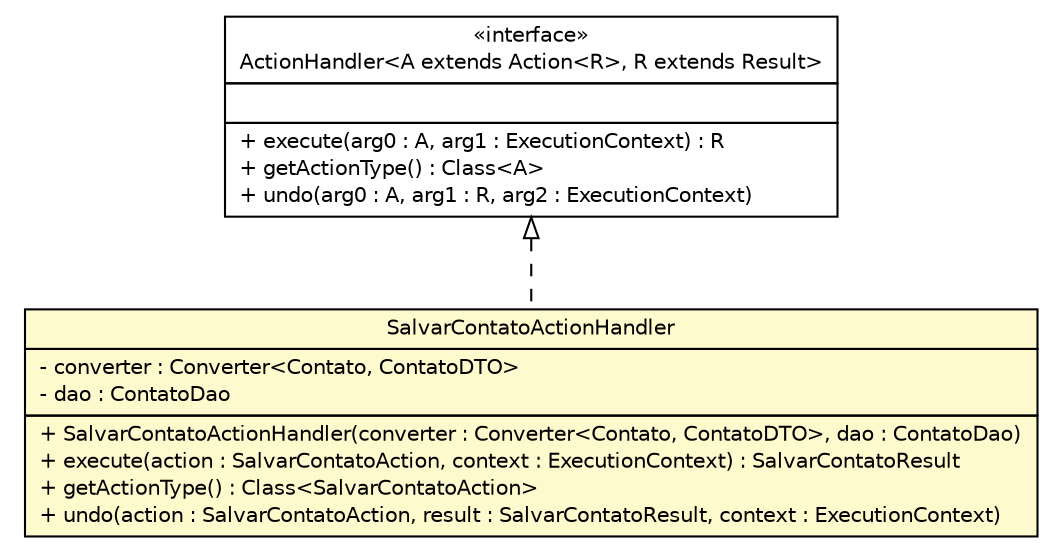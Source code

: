 #!/usr/local/bin/dot
#
# Class diagram 
# Generated by UMLGraph version 5.1 (http://www.umlgraph.org/)
#

digraph G {
	edge [fontname="Helvetica",fontsize=10,labelfontname="Helvetica",labelfontsize=10];
	node [fontname="Helvetica",fontsize=10,shape=plaintext];
	nodesep=0.25;
	ranksep=0.5;
	// br.net.meditec.server.actionhandler.SalvarContatoActionHandler
	c7351 [label=<<table title="br.net.meditec.server.actionhandler.SalvarContatoActionHandler" border="0" cellborder="1" cellspacing="0" cellpadding="2" port="p" bgcolor="lemonChiffon" href="./SalvarContatoActionHandler.html">
		<tr><td><table border="0" cellspacing="0" cellpadding="1">
<tr><td align="center" balign="center"> SalvarContatoActionHandler </td></tr>
		</table></td></tr>
		<tr><td><table border="0" cellspacing="0" cellpadding="1">
<tr><td align="left" balign="left"> - converter : Converter&lt;Contato, ContatoDTO&gt; </td></tr>
<tr><td align="left" balign="left"> - dao : ContatoDao </td></tr>
		</table></td></tr>
		<tr><td><table border="0" cellspacing="0" cellpadding="1">
<tr><td align="left" balign="left"> + SalvarContatoActionHandler(converter : Converter&lt;Contato, ContatoDTO&gt;, dao : ContatoDao) </td></tr>
<tr><td align="left" balign="left"> + execute(action : SalvarContatoAction, context : ExecutionContext) : SalvarContatoResult </td></tr>
<tr><td align="left" balign="left"> + getActionType() : Class&lt;SalvarContatoAction&gt; </td></tr>
<tr><td align="left" balign="left"> + undo(action : SalvarContatoAction, result : SalvarContatoResult, context : ExecutionContext) </td></tr>
		</table></td></tr>
		</table>>, fontname="Helvetica", fontcolor="black", fontsize=10.0];
	//br.net.meditec.server.actionhandler.SalvarContatoActionHandler implements com.gwtplatform.dispatch.server.actionhandler.ActionHandler<A extends com.gwtplatform.dispatch.shared.Action<R>, R extends com.gwtplatform.dispatch.shared.Result>
	c7352:p -> c7351:p [dir=back,arrowtail=empty,style=dashed];
	// com.gwtplatform.dispatch.server.actionhandler.ActionHandler<A extends com.gwtplatform.dispatch.shared.Action<R>, R extends com.gwtplatform.dispatch.shared.Result>
	c7352 [label=<<table title="com.gwtplatform.dispatch.server.actionhandler.ActionHandler" border="0" cellborder="1" cellspacing="0" cellpadding="2" port="p" href="http://java.sun.com/j2se/1.4.2/docs/api/com/gwtplatform/dispatch/server/actionhandler/ActionHandler.html">
		<tr><td><table border="0" cellspacing="0" cellpadding="1">
<tr><td align="center" balign="center"> &#171;interface&#187; </td></tr>
<tr><td align="center" balign="center"> ActionHandler&lt;A extends Action&lt;R&gt;, R extends Result&gt; </td></tr>
		</table></td></tr>
		<tr><td><table border="0" cellspacing="0" cellpadding="1">
<tr><td align="left" balign="left">  </td></tr>
		</table></td></tr>
		<tr><td><table border="0" cellspacing="0" cellpadding="1">
<tr><td align="left" balign="left"> + execute(arg0 : A, arg1 : ExecutionContext) : R </td></tr>
<tr><td align="left" balign="left"> + getActionType() : Class&lt;A&gt; </td></tr>
<tr><td align="left" balign="left"> + undo(arg0 : A, arg1 : R, arg2 : ExecutionContext) </td></tr>
		</table></td></tr>
		</table>>, fontname="Helvetica", fontcolor="black", fontsize=10.0];
}

